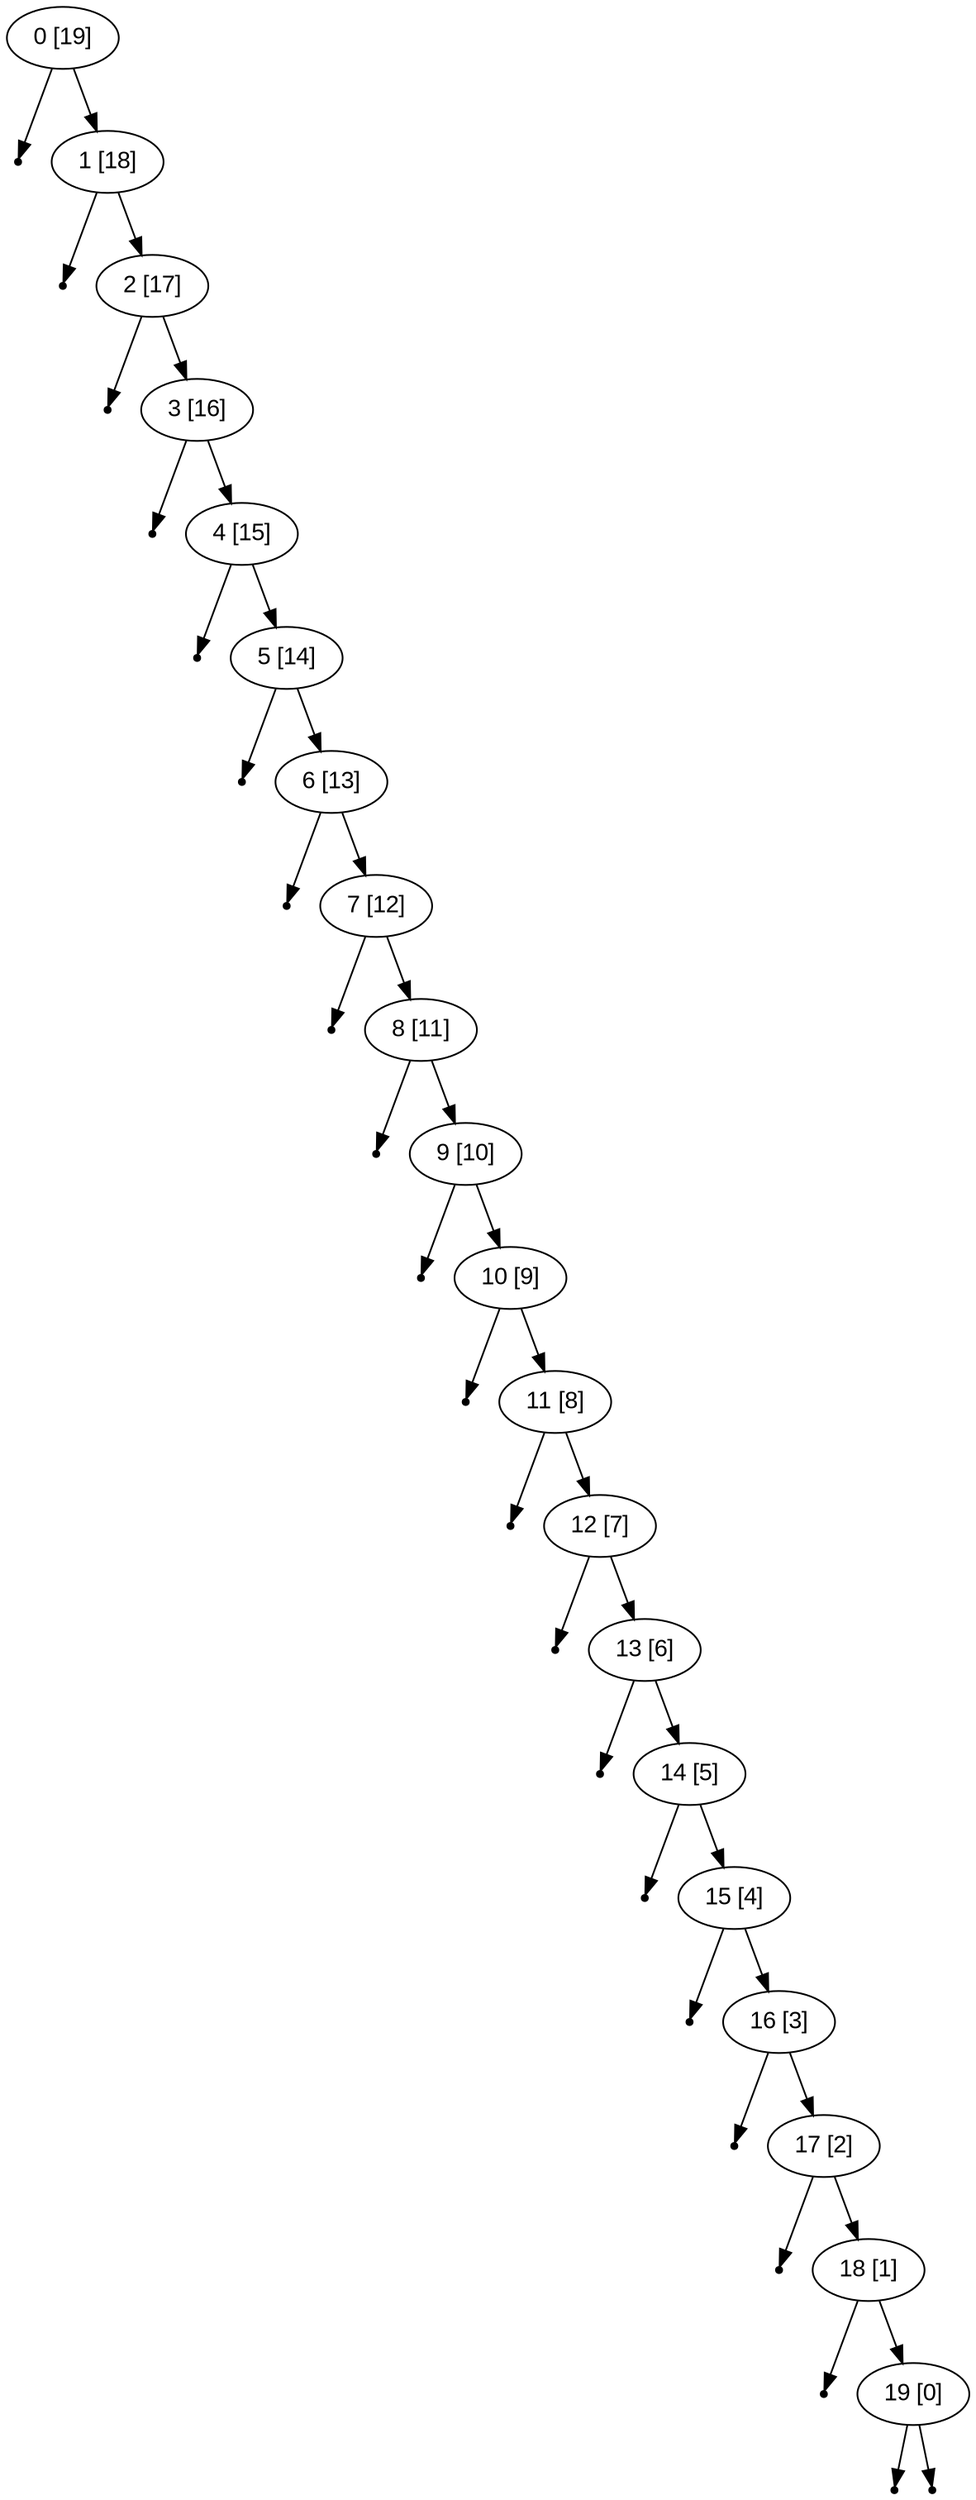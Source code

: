 digraph BST {
    node [fontname="Arial"];
    null1 [shape=point];
    "0 [19]" -> "null1"
    "0 [19]" -> "1 [18]";
    null2 [shape=point];
    "1 [18]" -> "null2"
    "1 [18]" -> "2 [17]";
    null3 [shape=point];
    "2 [17]" -> "null3"
    "2 [17]" -> "3 [16]";
    null4 [shape=point];
    "3 [16]" -> "null4"
    "3 [16]" -> "4 [15]";
    null5 [shape=point];
    "4 [15]" -> "null5"
    "4 [15]" -> "5 [14]";
    null6 [shape=point];
    "5 [14]" -> "null6"
    "5 [14]" -> "6 [13]";
    null7 [shape=point];
    "6 [13]" -> "null7"
    "6 [13]" -> "7 [12]";
    null8 [shape=point];
    "7 [12]" -> "null8"
    "7 [12]" -> "8 [11]";
    null9 [shape=point];
    "8 [11]" -> "null9"
    "8 [11]" -> "9 [10]";
    null10 [shape=point];
    "9 [10]" -> "null10"
    "9 [10]" -> "10 [9]";
    null11 [shape=point];
    "10 [9]" -> "null11"
    "10 [9]" -> "11 [8]";
    null12 [shape=point];
    "11 [8]" -> "null12"
    "11 [8]" -> "12 [7]";
    null13 [shape=point];
    "12 [7]" -> "null13"
    "12 [7]" -> "13 [6]";
    null14 [shape=point];
    "13 [6]" -> "null14"
    "13 [6]" -> "14 [5]";
    null15 [shape=point];
    "14 [5]" -> "null15"
    "14 [5]" -> "15 [4]";
    null16 [shape=point];
    "15 [4]" -> "null16"
    "15 [4]" -> "16 [3]";
    null17 [shape=point];
    "16 [3]" -> "null17"
    "16 [3]" -> "17 [2]";
    null18 [shape=point];
    "17 [2]" -> "null18"
    "17 [2]" -> "18 [1]";
    null19 [shape=point];
    "18 [1]" -> "null19"
    "18 [1]" -> "19 [0]";
    null20 [shape=point];
    "19 [0]" -> "null20"
    null21 [shape=point];
    "19 [0]" -> "null21"
}
